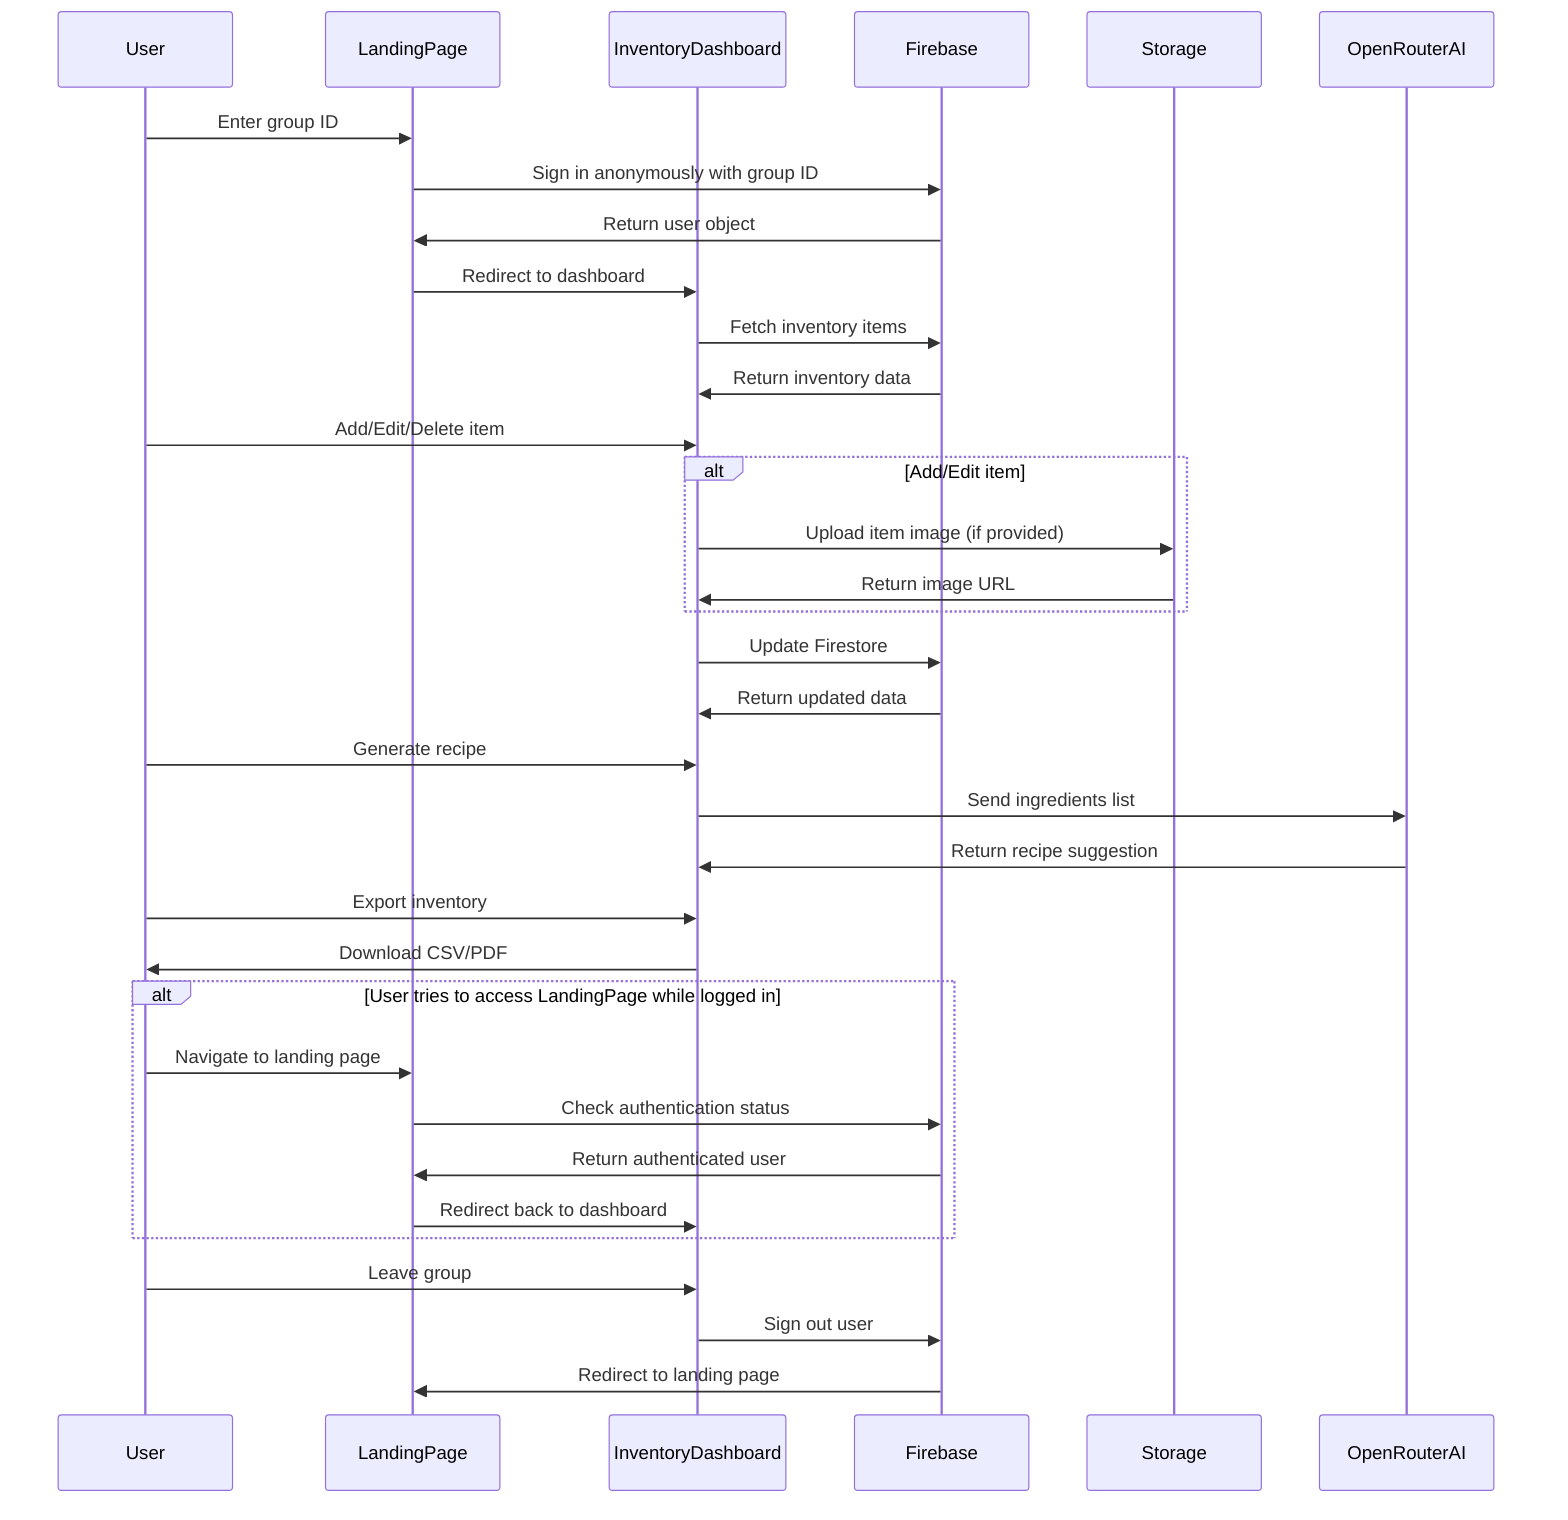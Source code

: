 sequenceDiagram
    participant User
    participant LandingPage
    participant InventoryDashboard
    participant Firebase
    participant Storage
    participant OpenRouterAI

    User->>LandingPage: Enter group ID
    LandingPage->>Firebase: Sign in anonymously with group ID
    Firebase->>LandingPage: Return user object
    LandingPage->>InventoryDashboard: Redirect to dashboard
    InventoryDashboard->>Firebase: Fetch inventory items
    Firebase->>InventoryDashboard: Return inventory data
    User->>InventoryDashboard: Add/Edit/Delete item

    alt Add/Edit item
        InventoryDashboard->>Storage: Upload item image (if provided)
        Storage->>InventoryDashboard: Return image URL
    end

    InventoryDashboard->>Firebase: Update Firestore
    Firebase->>InventoryDashboard: Return updated data
    User->>InventoryDashboard: Generate recipe
    InventoryDashboard->>OpenRouterAI: Send ingredients list
    OpenRouterAI->>InventoryDashboard: Return recipe suggestion
    User->>InventoryDashboard: Export inventory
    InventoryDashboard->>User: Download CSV/PDF

    alt User tries to access LandingPage while logged in
        User->>LandingPage: Navigate to landing page
        LandingPage->>Firebase: Check authentication status
        Firebase->>LandingPage: Return authenticated user
        LandingPage->>InventoryDashboard: Redirect back to dashboard
    end

    User->>InventoryDashboard: Leave group
    InventoryDashboard->>Firebase: Sign out user
    Firebase->>LandingPage: Redirect to landing page